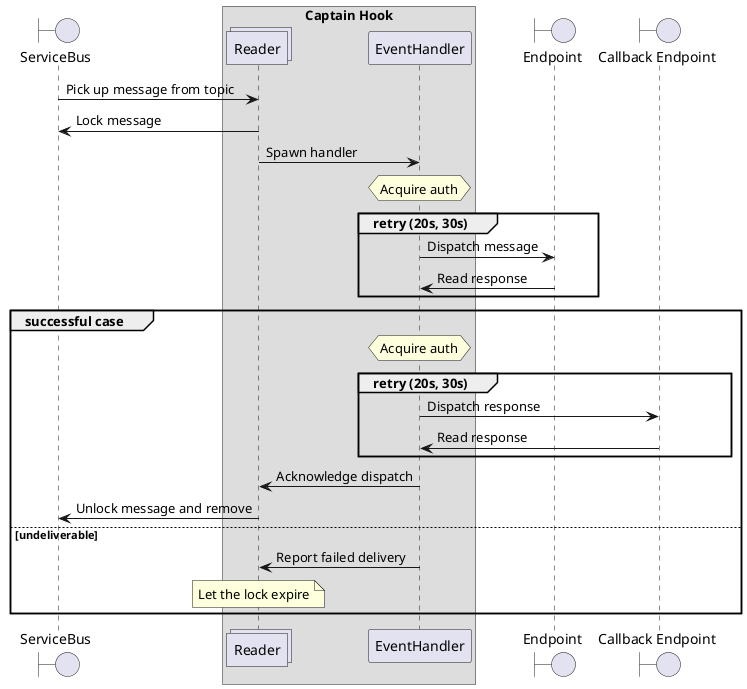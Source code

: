 @startuml
boundary "Callback Endpoint" order 60
boundary Endpoint order 50
box "Captain Hook"
participant EventHandler order 40
collections Reader order 30
endbox
boundary ServiceBus order 10

ServiceBus -> Reader : Pick up message from topic
Reader -> ServiceBus : Lock message
Reader -> EventHandler : Spawn handler

hnote over EventHandler : Acquire auth

group retry (20s, 30s)
  EventHandler -> Endpoint : Dispatch message
  Endpoint -> EventHandler : Read response
end

group successful case

  hnote over EventHandler : Acquire auth

  group retry (20s, 30s)
    EventHandler -> "Callback Endpoint" : Dispatch response
    "Callback Endpoint"-> EventHandler : Read response
  end
    EventHandler -> Reader : Acknowledge dispatch
    Reader -> ServiceBus : Unlock message and remove
else undeliverable
   EventHandler -> Reader : Report failed delivery
   note over Reader : Let the lock expire
end
@enduml